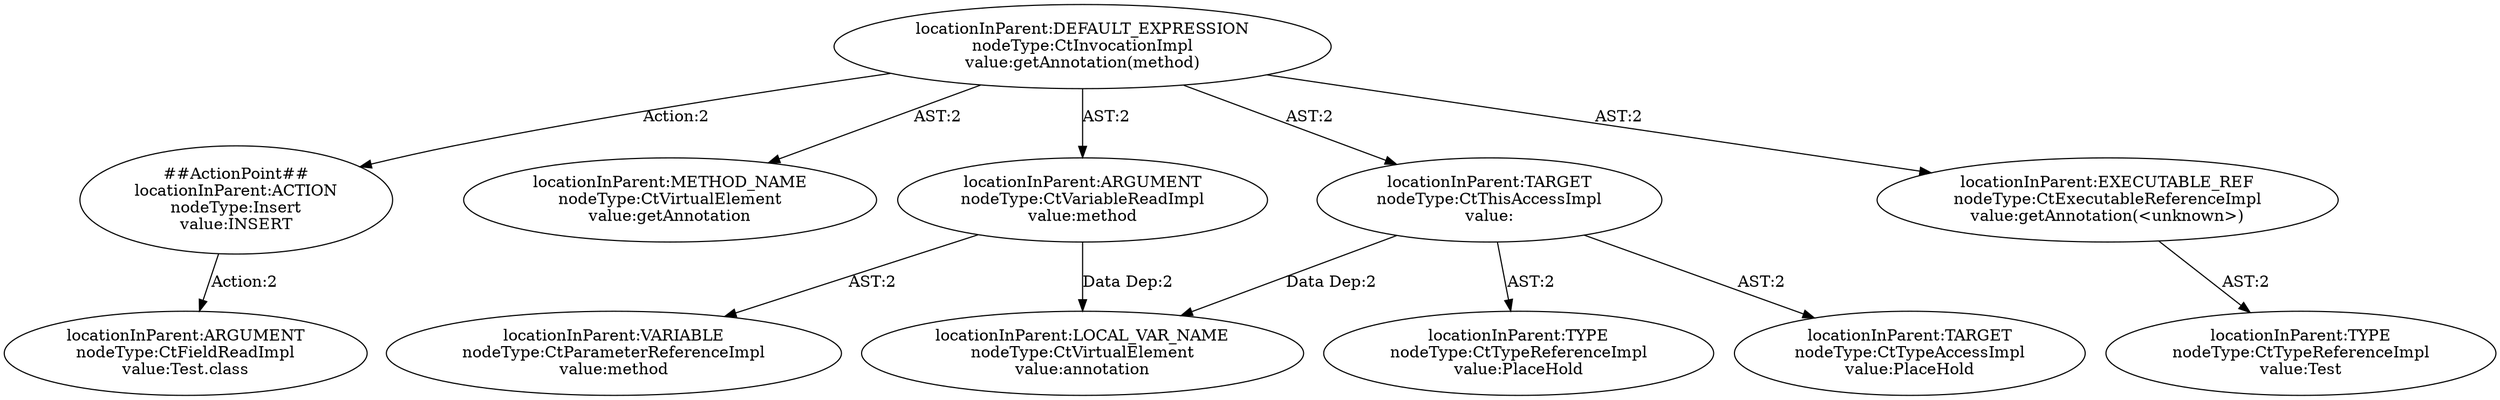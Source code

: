 digraph "Pattern" {
0 [label="##ActionPoint##
locationInParent:ACTION
nodeType:Insert
value:INSERT" shape=ellipse]
1 [label="locationInParent:DEFAULT_EXPRESSION
nodeType:CtInvocationImpl
value:getAnnotation(method)" shape=ellipse]
2 [label="locationInParent:LOCAL_VAR_NAME
nodeType:CtVirtualElement
value:annotation" shape=ellipse]
3 [label="locationInParent:METHOD_NAME
nodeType:CtVirtualElement
value:getAnnotation" shape=ellipse]
4 [label="locationInParent:TARGET
nodeType:CtThisAccessImpl
value:" shape=ellipse]
5 [label="locationInParent:TYPE
nodeType:CtTypeReferenceImpl
value:PlaceHold" shape=ellipse]
6 [label="locationInParent:TARGET
nodeType:CtTypeAccessImpl
value:PlaceHold" shape=ellipse]
7 [label="locationInParent:EXECUTABLE_REF
nodeType:CtExecutableReferenceImpl
value:getAnnotation(<unknown>)" shape=ellipse]
8 [label="locationInParent:TYPE
nodeType:CtTypeReferenceImpl
value:Test" shape=ellipse]
9 [label="locationInParent:ARGUMENT
nodeType:CtVariableReadImpl
value:method" shape=ellipse]
10 [label="locationInParent:VARIABLE
nodeType:CtParameterReferenceImpl
value:method" shape=ellipse]
11 [label="locationInParent:ARGUMENT
nodeType:CtFieldReadImpl
value:Test.class" shape=ellipse]
0 -> 11 [label="Action:2"];
1 -> 0 [label="Action:2"];
1 -> 3 [label="AST:2"];
1 -> 4 [label="AST:2"];
1 -> 7 [label="AST:2"];
1 -> 9 [label="AST:2"];
4 -> 2 [label="Data Dep:2"];
4 -> 5 [label="AST:2"];
4 -> 6 [label="AST:2"];
7 -> 8 [label="AST:2"];
9 -> 2 [label="Data Dep:2"];
9 -> 10 [label="AST:2"];
}